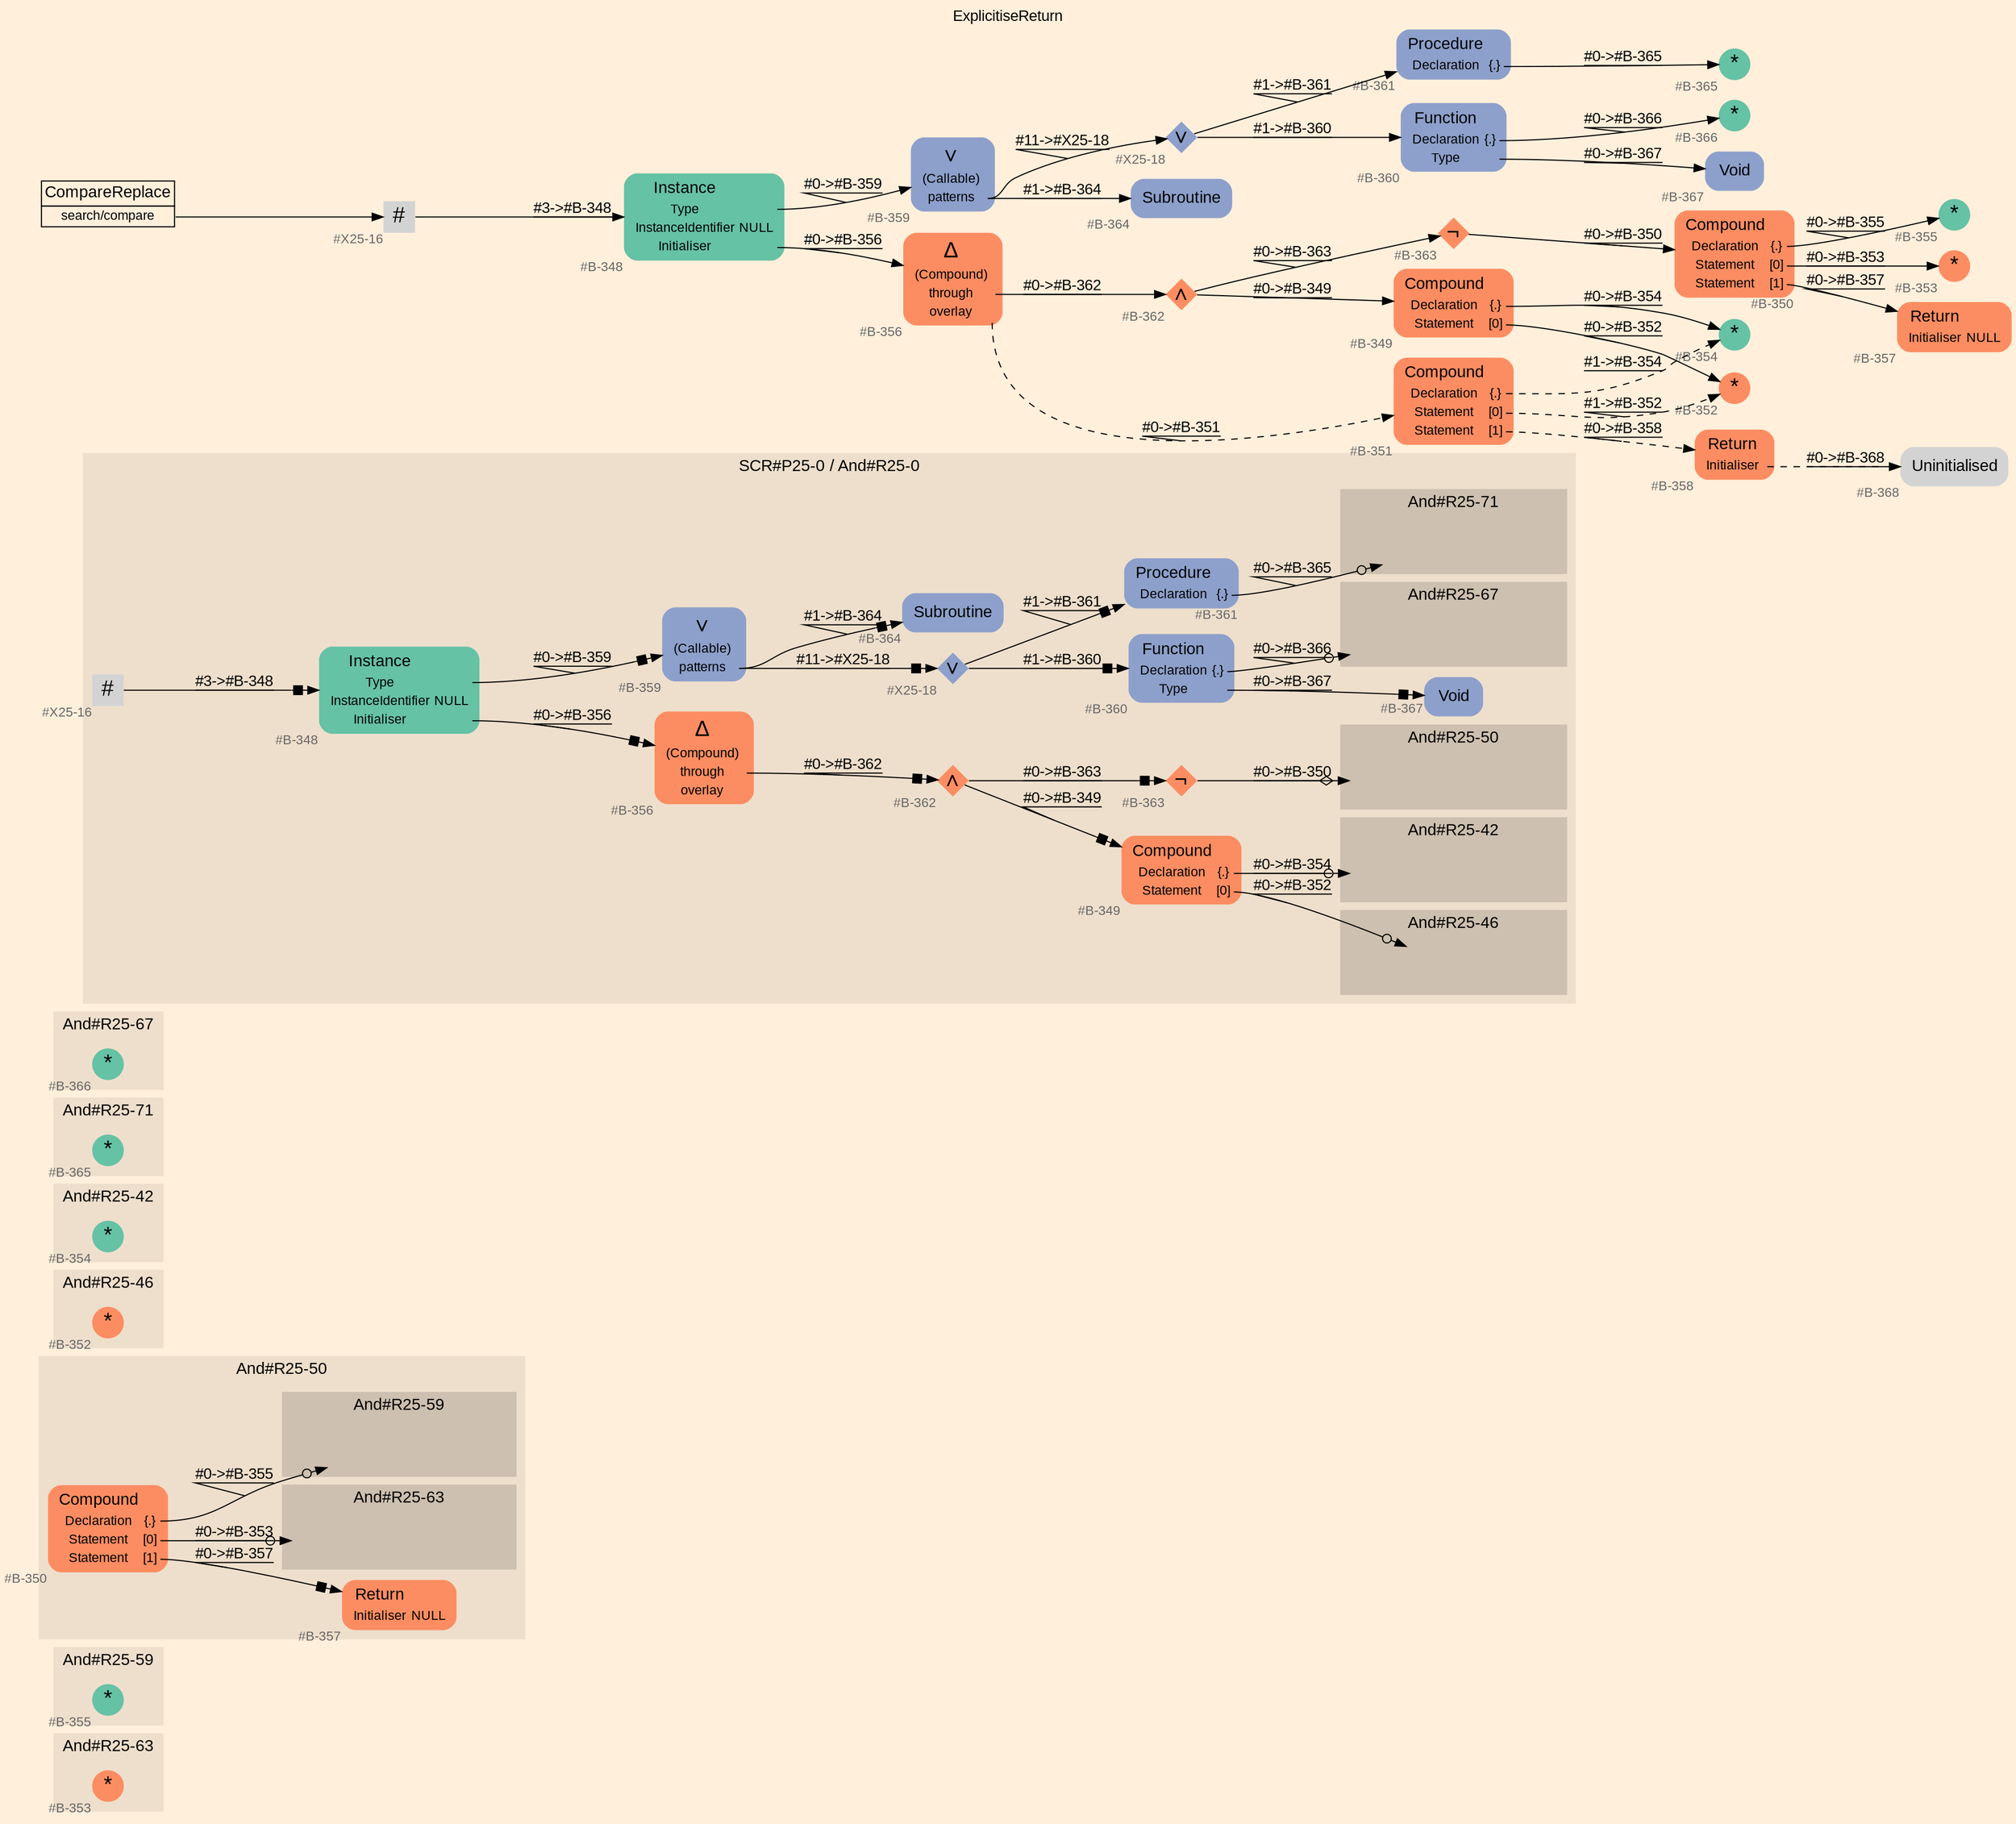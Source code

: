 digraph "ExplicitiseReturn" {
label = "ExplicitiseReturn"
labelloc = t
graph [
    rankdir = "LR"
    ranksep = 0.3
    bgcolor = antiquewhite1
    color = black
    fontcolor = black
    fontname = "Arial"
];
node [
    fontname = "Arial"
];
edge [
    fontname = "Arial"
];

// -------------------- figure And#R25-63 --------------------
// -------- region And#R25-63 ----------
subgraph "clusterAnd#R25-63" {
    label = "And#R25-63"
    style = "filled"
    color = antiquewhite2
    fontsize = "15"
    // -------- block And#R25-63/#B-353 ----------
    "And#R25-63/#B-353" [
        fillcolor = "/set28/2"
        xlabel = "#B-353"
        fontsize = "12"
        fontcolor = grey40
        shape = "circle"
        label = <<FONT COLOR="black" POINT-SIZE="20">*</FONT>>
        style = "filled"
        penwidth = 0.0
        fixedsize = true
        width = 0.4
        height = 0.4
    ];
    
}


// -------------------- figure And#R25-59 --------------------
// -------- region And#R25-59 ----------
subgraph "clusterAnd#R25-59" {
    label = "And#R25-59"
    style = "filled"
    color = antiquewhite2
    fontsize = "15"
    // -------- block And#R25-59/#B-355 ----------
    "And#R25-59/#B-355" [
        fillcolor = "/set28/1"
        xlabel = "#B-355"
        fontsize = "12"
        fontcolor = grey40
        shape = "circle"
        label = <<FONT COLOR="black" POINT-SIZE="20">*</FONT>>
        style = "filled"
        penwidth = 0.0
        fixedsize = true
        width = 0.4
        height = 0.4
    ];
    
}


// -------------------- figure And#R25-50 --------------------
// -------- region And#R25-50 ----------
subgraph "clusterAnd#R25-50" {
    label = "And#R25-50"
    style = "filled"
    color = antiquewhite2
    fontsize = "15"
    // -------- block And#R25-50/#B-350 ----------
    "And#R25-50/#B-350" [
        fillcolor = "/set28/2"
        xlabel = "#B-350"
        fontsize = "12"
        fontcolor = grey40
        shape = "plaintext"
        label = <<TABLE BORDER="0" CELLBORDER="0" CELLSPACING="0">
         <TR><TD><FONT COLOR="black" POINT-SIZE="15">Compound</FONT></TD></TR>
         <TR><TD><FONT COLOR="black" POINT-SIZE="12">Declaration</FONT></TD><TD PORT="port0"><FONT COLOR="black" POINT-SIZE="12">{.}</FONT></TD></TR>
         <TR><TD><FONT COLOR="black" POINT-SIZE="12">Statement</FONT></TD><TD PORT="port1"><FONT COLOR="black" POINT-SIZE="12">[0]</FONT></TD></TR>
         <TR><TD><FONT COLOR="black" POINT-SIZE="12">Statement</FONT></TD><TD PORT="port2"><FONT COLOR="black" POINT-SIZE="12">[1]</FONT></TD></TR>
        </TABLE>>
        style = "rounded,filled"
    ];
    
    // -------- block And#R25-50/#B-357 ----------
    "And#R25-50/#B-357" [
        fillcolor = "/set28/2"
        xlabel = "#B-357"
        fontsize = "12"
        fontcolor = grey40
        shape = "plaintext"
        label = <<TABLE BORDER="0" CELLBORDER="0" CELLSPACING="0">
         <TR><TD><FONT COLOR="black" POINT-SIZE="15">Return</FONT></TD></TR>
         <TR><TD><FONT COLOR="black" POINT-SIZE="12">Initialiser</FONT></TD><TD PORT="port0"><FONT COLOR="black" POINT-SIZE="12">NULL</FONT></TD></TR>
        </TABLE>>
        style = "rounded,filled"
    ];
    
    // -------- region And#R25-50/And#R25-59 ----------
    subgraph "clusterAnd#R25-50/And#R25-59" {
        label = "And#R25-59"
        style = "filled"
        color = antiquewhite3
        fontsize = "15"
        // -------- block And#R25-50/And#R25-59/#B-355 ----------
        "And#R25-50/And#R25-59/#B-355" [
            fillcolor = "/set28/1"
            xlabel = "#B-355"
            fontsize = "12"
            fontcolor = grey40
            shape = "none"
            style = "invisible"
        ];
        
    }
    
    // -------- region And#R25-50/And#R25-63 ----------
    subgraph "clusterAnd#R25-50/And#R25-63" {
        label = "And#R25-63"
        style = "filled"
        color = antiquewhite3
        fontsize = "15"
        // -------- block And#R25-50/And#R25-63/#B-353 ----------
        "And#R25-50/And#R25-63/#B-353" [
            fillcolor = "/set28/2"
            xlabel = "#B-353"
            fontsize = "12"
            fontcolor = grey40
            shape = "none"
            style = "invisible"
        ];
        
    }
    
}

"And#R25-50/#B-350":port0 -> "And#R25-50/And#R25-59/#B-355" [
    arrowhead="normalnoneodot"
    label = "#0-&gt;#B-355"
    decorate = true
    color = black
    fontcolor = black
];

"And#R25-50/#B-350":port1 -> "And#R25-50/And#R25-63/#B-353" [
    arrowhead="normalnoneodot"
    label = "#0-&gt;#B-353"
    decorate = true
    color = black
    fontcolor = black
];

"And#R25-50/#B-350":port2 -> "And#R25-50/#B-357" [
    arrowhead="normalnonebox"
    label = "#0-&gt;#B-357"
    decorate = true
    color = black
    fontcolor = black
];


// -------------------- figure And#R25-46 --------------------
// -------- region And#R25-46 ----------
subgraph "clusterAnd#R25-46" {
    label = "And#R25-46"
    style = "filled"
    color = antiquewhite2
    fontsize = "15"
    // -------- block And#R25-46/#B-352 ----------
    "And#R25-46/#B-352" [
        fillcolor = "/set28/2"
        xlabel = "#B-352"
        fontsize = "12"
        fontcolor = grey40
        shape = "circle"
        label = <<FONT COLOR="black" POINT-SIZE="20">*</FONT>>
        style = "filled"
        penwidth = 0.0
        fixedsize = true
        width = 0.4
        height = 0.4
    ];
    
}


// -------------------- figure And#R25-42 --------------------
// -------- region And#R25-42 ----------
subgraph "clusterAnd#R25-42" {
    label = "And#R25-42"
    style = "filled"
    color = antiquewhite2
    fontsize = "15"
    // -------- block And#R25-42/#B-354 ----------
    "And#R25-42/#B-354" [
        fillcolor = "/set28/1"
        xlabel = "#B-354"
        fontsize = "12"
        fontcolor = grey40
        shape = "circle"
        label = <<FONT COLOR="black" POINT-SIZE="20">*</FONT>>
        style = "filled"
        penwidth = 0.0
        fixedsize = true
        width = 0.4
        height = 0.4
    ];
    
}


// -------------------- figure And#R25-71 --------------------
// -------- region And#R25-71 ----------
subgraph "clusterAnd#R25-71" {
    label = "And#R25-71"
    style = "filled"
    color = antiquewhite2
    fontsize = "15"
    // -------- block And#R25-71/#B-365 ----------
    "And#R25-71/#B-365" [
        fillcolor = "/set28/1"
        xlabel = "#B-365"
        fontsize = "12"
        fontcolor = grey40
        shape = "circle"
        label = <<FONT COLOR="black" POINT-SIZE="20">*</FONT>>
        style = "filled"
        penwidth = 0.0
        fixedsize = true
        width = 0.4
        height = 0.4
    ];
    
}


// -------------------- figure And#R25-67 --------------------
// -------- region And#R25-67 ----------
subgraph "clusterAnd#R25-67" {
    label = "And#R25-67"
    style = "filled"
    color = antiquewhite2
    fontsize = "15"
    // -------- block And#R25-67/#B-366 ----------
    "And#R25-67/#B-366" [
        fillcolor = "/set28/1"
        xlabel = "#B-366"
        fontsize = "12"
        fontcolor = grey40
        shape = "circle"
        label = <<FONT COLOR="black" POINT-SIZE="20">*</FONT>>
        style = "filled"
        penwidth = 0.0
        fixedsize = true
        width = 0.4
        height = 0.4
    ];
    
}


// -------------------- figure And#R25-0 --------------------
// -------- region And#R25-0 ----------
subgraph "clusterAnd#R25-0" {
    label = "SCR#P25-0 / And#R25-0"
    style = "filled"
    color = antiquewhite2
    fontsize = "15"
    // -------- block And#R25-0/#B-348 ----------
    "And#R25-0/#B-348" [
        fillcolor = "/set28/1"
        xlabel = "#B-348"
        fontsize = "12"
        fontcolor = grey40
        shape = "plaintext"
        label = <<TABLE BORDER="0" CELLBORDER="0" CELLSPACING="0">
         <TR><TD><FONT COLOR="black" POINT-SIZE="15">Instance</FONT></TD></TR>
         <TR><TD><FONT COLOR="black" POINT-SIZE="12">Type</FONT></TD><TD PORT="port0"></TD></TR>
         <TR><TD><FONT COLOR="black" POINT-SIZE="12">InstanceIdentifier</FONT></TD><TD PORT="port1"><FONT COLOR="black" POINT-SIZE="12">NULL</FONT></TD></TR>
         <TR><TD><FONT COLOR="black" POINT-SIZE="12">Initialiser</FONT></TD><TD PORT="port2"></TD></TR>
        </TABLE>>
        style = "rounded,filled"
    ];
    
    // -------- block And#R25-0/#B-349 ----------
    "And#R25-0/#B-349" [
        fillcolor = "/set28/2"
        xlabel = "#B-349"
        fontsize = "12"
        fontcolor = grey40
        shape = "plaintext"
        label = <<TABLE BORDER="0" CELLBORDER="0" CELLSPACING="0">
         <TR><TD><FONT COLOR="black" POINT-SIZE="15">Compound</FONT></TD></TR>
         <TR><TD><FONT COLOR="black" POINT-SIZE="12">Declaration</FONT></TD><TD PORT="port0"><FONT COLOR="black" POINT-SIZE="12">{.}</FONT></TD></TR>
         <TR><TD><FONT COLOR="black" POINT-SIZE="12">Statement</FONT></TD><TD PORT="port1"><FONT COLOR="black" POINT-SIZE="12">[0]</FONT></TD></TR>
        </TABLE>>
        style = "rounded,filled"
    ];
    
    // -------- block And#R25-0/#B-356 ----------
    "And#R25-0/#B-356" [
        fillcolor = "/set28/2"
        xlabel = "#B-356"
        fontsize = "12"
        fontcolor = grey40
        shape = "plaintext"
        label = <<TABLE BORDER="0" CELLBORDER="0" CELLSPACING="0">
         <TR><TD><FONT COLOR="black" POINT-SIZE="20">Δ</FONT></TD></TR>
         <TR><TD><FONT COLOR="black" POINT-SIZE="12">(Compound)</FONT></TD><TD PORT="port0"></TD></TR>
         <TR><TD><FONT COLOR="black" POINT-SIZE="12">through</FONT></TD><TD PORT="port1"></TD></TR>
         <TR><TD><FONT COLOR="black" POINT-SIZE="12">overlay</FONT></TD><TD PORT="port2"></TD></TR>
        </TABLE>>
        style = "rounded,filled"
    ];
    
    // -------- block And#R25-0/#B-359 ----------
    "And#R25-0/#B-359" [
        fillcolor = "/set28/3"
        xlabel = "#B-359"
        fontsize = "12"
        fontcolor = grey40
        shape = "plaintext"
        label = <<TABLE BORDER="0" CELLBORDER="0" CELLSPACING="0">
         <TR><TD><FONT COLOR="black" POINT-SIZE="20">∨</FONT></TD></TR>
         <TR><TD><FONT COLOR="black" POINT-SIZE="12">(Callable)</FONT></TD><TD PORT="port0"></TD></TR>
         <TR><TD><FONT COLOR="black" POINT-SIZE="12">patterns</FONT></TD><TD PORT="port1"></TD></TR>
        </TABLE>>
        style = "rounded,filled"
    ];
    
    // -------- block And#R25-0/#B-360 ----------
    "And#R25-0/#B-360" [
        fillcolor = "/set28/3"
        xlabel = "#B-360"
        fontsize = "12"
        fontcolor = grey40
        shape = "plaintext"
        label = <<TABLE BORDER="0" CELLBORDER="0" CELLSPACING="0">
         <TR><TD><FONT COLOR="black" POINT-SIZE="15">Function</FONT></TD></TR>
         <TR><TD><FONT COLOR="black" POINT-SIZE="12">Declaration</FONT></TD><TD PORT="port0"><FONT COLOR="black" POINT-SIZE="12">{.}</FONT></TD></TR>
         <TR><TD><FONT COLOR="black" POINT-SIZE="12">Type</FONT></TD><TD PORT="port1"></TD></TR>
        </TABLE>>
        style = "rounded,filled"
    ];
    
    // -------- block And#R25-0/#B-361 ----------
    "And#R25-0/#B-361" [
        fillcolor = "/set28/3"
        xlabel = "#B-361"
        fontsize = "12"
        fontcolor = grey40
        shape = "plaintext"
        label = <<TABLE BORDER="0" CELLBORDER="0" CELLSPACING="0">
         <TR><TD><FONT COLOR="black" POINT-SIZE="15">Procedure</FONT></TD></TR>
         <TR><TD><FONT COLOR="black" POINT-SIZE="12">Declaration</FONT></TD><TD PORT="port0"><FONT COLOR="black" POINT-SIZE="12">{.}</FONT></TD></TR>
        </TABLE>>
        style = "rounded,filled"
    ];
    
    // -------- block And#R25-0/#B-362 ----------
    "And#R25-0/#B-362" [
        fillcolor = "/set28/2"
        xlabel = "#B-362"
        fontsize = "12"
        fontcolor = grey40
        shape = "diamond"
        label = <<FONT COLOR="black" POINT-SIZE="20">∧</FONT>>
        style = "filled"
        penwidth = 0.0
        fixedsize = true
        width = 0.4
        height = 0.4
    ];
    
    // -------- block And#R25-0/#B-363 ----------
    "And#R25-0/#B-363" [
        fillcolor = "/set28/2"
        xlabel = "#B-363"
        fontsize = "12"
        fontcolor = grey40
        shape = "diamond"
        label = <<FONT COLOR="black" POINT-SIZE="20">¬</FONT>>
        style = "filled"
        penwidth = 0.0
        fixedsize = true
        width = 0.4
        height = 0.4
    ];
    
    // -------- block And#R25-0/#B-364 ----------
    "And#R25-0/#B-364" [
        fillcolor = "/set28/3"
        xlabel = "#B-364"
        fontsize = "12"
        fontcolor = grey40
        shape = "plaintext"
        label = <<TABLE BORDER="0" CELLBORDER="0" CELLSPACING="0">
         <TR><TD><FONT COLOR="black" POINT-SIZE="15">Subroutine</FONT></TD></TR>
        </TABLE>>
        style = "rounded,filled"
    ];
    
    // -------- block And#R25-0/#B-367 ----------
    "And#R25-0/#B-367" [
        fillcolor = "/set28/3"
        xlabel = "#B-367"
        fontsize = "12"
        fontcolor = grey40
        shape = "plaintext"
        label = <<TABLE BORDER="0" CELLBORDER="0" CELLSPACING="0">
         <TR><TD><FONT COLOR="black" POINT-SIZE="15">Void</FONT></TD></TR>
        </TABLE>>
        style = "rounded,filled"
    ];
    
    // -------- block And#R25-0/#X25-16 ----------
    "And#R25-0/#X25-16" [
        xlabel = "#X25-16"
        fontsize = "12"
        fontcolor = grey40
        shape = "square"
        label = <<FONT COLOR="black" POINT-SIZE="20">#</FONT>>
        style = "filled"
        penwidth = 0.0
        fixedsize = true
        width = 0.4
        height = 0.4
    ];
    
    // -------- block And#R25-0/#X25-18 ----------
    "And#R25-0/#X25-18" [
        fillcolor = "/set28/3"
        xlabel = "#X25-18"
        fontsize = "12"
        fontcolor = grey40
        shape = "diamond"
        label = <<FONT COLOR="black" POINT-SIZE="20">∨</FONT>>
        style = "filled"
        penwidth = 0.0
        fixedsize = true
        width = 0.4
        height = 0.4
    ];
    
    // -------- region And#R25-0/And#R25-67 ----------
    subgraph "clusterAnd#R25-0/And#R25-67" {
        label = "And#R25-67"
        style = "filled"
        color = antiquewhite3
        fontsize = "15"
        // -------- block And#R25-0/And#R25-67/#B-366 ----------
        "And#R25-0/And#R25-67/#B-366" [
            fillcolor = "/set28/1"
            xlabel = "#B-366"
            fontsize = "12"
            fontcolor = grey40
            shape = "none"
            style = "invisible"
        ];
        
    }
    
    // -------- region And#R25-0/And#R25-71 ----------
    subgraph "clusterAnd#R25-0/And#R25-71" {
        label = "And#R25-71"
        style = "filled"
        color = antiquewhite3
        fontsize = "15"
        // -------- block And#R25-0/And#R25-71/#B-365 ----------
        "And#R25-0/And#R25-71/#B-365" [
            fillcolor = "/set28/1"
            xlabel = "#B-365"
            fontsize = "12"
            fontcolor = grey40
            shape = "none"
            style = "invisible"
        ];
        
    }
    
    // -------- region And#R25-0/And#R25-42 ----------
    subgraph "clusterAnd#R25-0/And#R25-42" {
        label = "And#R25-42"
        style = "filled"
        color = antiquewhite3
        fontsize = "15"
        // -------- block And#R25-0/And#R25-42/#B-354 ----------
        "And#R25-0/And#R25-42/#B-354" [
            fillcolor = "/set28/1"
            xlabel = "#B-354"
            fontsize = "12"
            fontcolor = grey40
            shape = "none"
            style = "invisible"
        ];
        
    }
    
    // -------- region And#R25-0/And#R25-46 ----------
    subgraph "clusterAnd#R25-0/And#R25-46" {
        label = "And#R25-46"
        style = "filled"
        color = antiquewhite3
        fontsize = "15"
        // -------- block And#R25-0/And#R25-46/#B-352 ----------
        "And#R25-0/And#R25-46/#B-352" [
            fillcolor = "/set28/2"
            xlabel = "#B-352"
            fontsize = "12"
            fontcolor = grey40
            shape = "none"
            style = "invisible"
        ];
        
    }
    
    // -------- region And#R25-0/And#R25-50 ----------
    subgraph "clusterAnd#R25-0/And#R25-50" {
        label = "And#R25-50"
        style = "filled"
        color = antiquewhite3
        fontsize = "15"
        // -------- block And#R25-0/And#R25-50/#B-350 ----------
        "And#R25-0/And#R25-50/#B-350" [
            fillcolor = "/set28/2"
            xlabel = "#B-350"
            fontsize = "12"
            fontcolor = grey40
            shape = "none"
            style = "invisible"
        ];
        
    }
    
}

"And#R25-0/#B-348":port0 -> "And#R25-0/#B-359" [
    arrowhead="normalnonebox"
    label = "#0-&gt;#B-359"
    decorate = true
    color = black
    fontcolor = black
];

"And#R25-0/#B-348":port2 -> "And#R25-0/#B-356" [
    arrowhead="normalnonebox"
    label = "#0-&gt;#B-356"
    decorate = true
    color = black
    fontcolor = black
];

"And#R25-0/#B-349":port0 -> "And#R25-0/And#R25-42/#B-354" [
    arrowhead="normalnoneodot"
    label = "#0-&gt;#B-354"
    decorate = true
    color = black
    fontcolor = black
];

"And#R25-0/#B-349":port1 -> "And#R25-0/And#R25-46/#B-352" [
    arrowhead="normalnoneodot"
    label = "#0-&gt;#B-352"
    decorate = true
    color = black
    fontcolor = black
];

"And#R25-0/#B-356":port1 -> "And#R25-0/#B-362" [
    arrowhead="normalnonebox"
    label = "#0-&gt;#B-362"
    decorate = true
    color = black
    fontcolor = black
];

"And#R25-0/#B-359":port1 -> "And#R25-0/#X25-18" [
    arrowhead="normalnonebox"
    label = "#11-&gt;#X25-18"
    decorate = true
    color = black
    fontcolor = black
];

"And#R25-0/#B-359":port1 -> "And#R25-0/#B-364" [
    arrowhead="normalnonebox"
    label = "#1-&gt;#B-364"
    decorate = true
    color = black
    fontcolor = black
];

"And#R25-0/#B-360":port0 -> "And#R25-0/And#R25-67/#B-366" [
    arrowhead="normalnoneodot"
    label = "#0-&gt;#B-366"
    decorate = true
    color = black
    fontcolor = black
];

"And#R25-0/#B-360":port1 -> "And#R25-0/#B-367" [
    arrowhead="normalnonebox"
    label = "#0-&gt;#B-367"
    decorate = true
    color = black
    fontcolor = black
];

"And#R25-0/#B-361":port0 -> "And#R25-0/And#R25-71/#B-365" [
    arrowhead="normalnoneodot"
    label = "#0-&gt;#B-365"
    decorate = true
    color = black
    fontcolor = black
];

"And#R25-0/#B-362" -> "And#R25-0/#B-349" [
    arrowhead="normalnonebox"
    label = "#0-&gt;#B-349"
    decorate = true
    color = black
    fontcolor = black
];

"And#R25-0/#B-362" -> "And#R25-0/#B-363" [
    arrowhead="normalnonebox"
    label = "#0-&gt;#B-363"
    decorate = true
    color = black
    fontcolor = black
];

"And#R25-0/#B-363" -> "And#R25-0/And#R25-50/#B-350" [
    arrowhead="normalnoneodiamond"
    label = "#0-&gt;#B-350"
    decorate = true
    color = black
    fontcolor = black
];

"And#R25-0/#X25-16" -> "And#R25-0/#B-348" [
    arrowhead="normalnonebox"
    label = "#3-&gt;#B-348"
    decorate = true
    color = black
    fontcolor = black
];

"And#R25-0/#X25-18" -> "And#R25-0/#B-360" [
    arrowhead="normalnonebox"
    label = "#1-&gt;#B-360"
    decorate = true
    color = black
    fontcolor = black
];

"And#R25-0/#X25-18" -> "And#R25-0/#B-361" [
    arrowhead="normalnonebox"
    label = "#1-&gt;#B-361"
    decorate = true
    color = black
    fontcolor = black
];


// -------------------- transformation figure --------------------
// -------- block CR#X25-17 ----------
"CR#X25-17" [
    fillcolor = antiquewhite1
    fontsize = "12"
    fontcolor = grey40
    shape = "plaintext"
    label = <<TABLE BORDER="0" CELLBORDER="1" CELLSPACING="0">
     <TR><TD><FONT COLOR="black" POINT-SIZE="15">CompareReplace</FONT></TD></TR>
     <TR><TD PORT="port0"><FONT COLOR="black" POINT-SIZE="12">search/compare</FONT></TD></TR>
    </TABLE>>
    style = "filled"
    color = black
];

// -------- block #X25-16 ----------
"#X25-16" [
    xlabel = "#X25-16"
    fontsize = "12"
    fontcolor = grey40
    shape = "square"
    label = <<FONT COLOR="black" POINT-SIZE="20">#</FONT>>
    style = "filled"
    penwidth = 0.0
    fixedsize = true
    width = 0.4
    height = 0.4
];

// -------- block #B-348 ----------
"#B-348" [
    fillcolor = "/set28/1"
    xlabel = "#B-348"
    fontsize = "12"
    fontcolor = grey40
    shape = "plaintext"
    label = <<TABLE BORDER="0" CELLBORDER="0" CELLSPACING="0">
     <TR><TD><FONT COLOR="black" POINT-SIZE="15">Instance</FONT></TD></TR>
     <TR><TD><FONT COLOR="black" POINT-SIZE="12">Type</FONT></TD><TD PORT="port0"></TD></TR>
     <TR><TD><FONT COLOR="black" POINT-SIZE="12">InstanceIdentifier</FONT></TD><TD PORT="port1"><FONT COLOR="black" POINT-SIZE="12">NULL</FONT></TD></TR>
     <TR><TD><FONT COLOR="black" POINT-SIZE="12">Initialiser</FONT></TD><TD PORT="port2"></TD></TR>
    </TABLE>>
    style = "rounded,filled"
];

// -------- block #B-359 ----------
"#B-359" [
    fillcolor = "/set28/3"
    xlabel = "#B-359"
    fontsize = "12"
    fontcolor = grey40
    shape = "plaintext"
    label = <<TABLE BORDER="0" CELLBORDER="0" CELLSPACING="0">
     <TR><TD><FONT COLOR="black" POINT-SIZE="20">∨</FONT></TD></TR>
     <TR><TD><FONT COLOR="black" POINT-SIZE="12">(Callable)</FONT></TD><TD PORT="port0"></TD></TR>
     <TR><TD><FONT COLOR="black" POINT-SIZE="12">patterns</FONT></TD><TD PORT="port1"></TD></TR>
    </TABLE>>
    style = "rounded,filled"
];

// -------- block #X25-18 ----------
"#X25-18" [
    fillcolor = "/set28/3"
    xlabel = "#X25-18"
    fontsize = "12"
    fontcolor = grey40
    shape = "diamond"
    label = <<FONT COLOR="black" POINT-SIZE="20">∨</FONT>>
    style = "filled"
    penwidth = 0.0
    fixedsize = true
    width = 0.4
    height = 0.4
];

// -------- block #B-360 ----------
"#B-360" [
    fillcolor = "/set28/3"
    xlabel = "#B-360"
    fontsize = "12"
    fontcolor = grey40
    shape = "plaintext"
    label = <<TABLE BORDER="0" CELLBORDER="0" CELLSPACING="0">
     <TR><TD><FONT COLOR="black" POINT-SIZE="15">Function</FONT></TD></TR>
     <TR><TD><FONT COLOR="black" POINT-SIZE="12">Declaration</FONT></TD><TD PORT="port0"><FONT COLOR="black" POINT-SIZE="12">{.}</FONT></TD></TR>
     <TR><TD><FONT COLOR="black" POINT-SIZE="12">Type</FONT></TD><TD PORT="port1"></TD></TR>
    </TABLE>>
    style = "rounded,filled"
];

// -------- block #B-366 ----------
"#B-366" [
    fillcolor = "/set28/1"
    xlabel = "#B-366"
    fontsize = "12"
    fontcolor = grey40
    shape = "circle"
    label = <<FONT COLOR="black" POINT-SIZE="20">*</FONT>>
    style = "filled"
    penwidth = 0.0
    fixedsize = true
    width = 0.4
    height = 0.4
];

// -------- block #B-367 ----------
"#B-367" [
    fillcolor = "/set28/3"
    xlabel = "#B-367"
    fontsize = "12"
    fontcolor = grey40
    shape = "plaintext"
    label = <<TABLE BORDER="0" CELLBORDER="0" CELLSPACING="0">
     <TR><TD><FONT COLOR="black" POINT-SIZE="15">Void</FONT></TD></TR>
    </TABLE>>
    style = "rounded,filled"
];

// -------- block #B-361 ----------
"#B-361" [
    fillcolor = "/set28/3"
    xlabel = "#B-361"
    fontsize = "12"
    fontcolor = grey40
    shape = "plaintext"
    label = <<TABLE BORDER="0" CELLBORDER="0" CELLSPACING="0">
     <TR><TD><FONT COLOR="black" POINT-SIZE="15">Procedure</FONT></TD></TR>
     <TR><TD><FONT COLOR="black" POINT-SIZE="12">Declaration</FONT></TD><TD PORT="port0"><FONT COLOR="black" POINT-SIZE="12">{.}</FONT></TD></TR>
    </TABLE>>
    style = "rounded,filled"
];

// -------- block #B-365 ----------
"#B-365" [
    fillcolor = "/set28/1"
    xlabel = "#B-365"
    fontsize = "12"
    fontcolor = grey40
    shape = "circle"
    label = <<FONT COLOR="black" POINT-SIZE="20">*</FONT>>
    style = "filled"
    penwidth = 0.0
    fixedsize = true
    width = 0.4
    height = 0.4
];

// -------- block #B-364 ----------
"#B-364" [
    fillcolor = "/set28/3"
    xlabel = "#B-364"
    fontsize = "12"
    fontcolor = grey40
    shape = "plaintext"
    label = <<TABLE BORDER="0" CELLBORDER="0" CELLSPACING="0">
     <TR><TD><FONT COLOR="black" POINT-SIZE="15">Subroutine</FONT></TD></TR>
    </TABLE>>
    style = "rounded,filled"
];

// -------- block #B-356 ----------
"#B-356" [
    fillcolor = "/set28/2"
    xlabel = "#B-356"
    fontsize = "12"
    fontcolor = grey40
    shape = "plaintext"
    label = <<TABLE BORDER="0" CELLBORDER="0" CELLSPACING="0">
     <TR><TD><FONT COLOR="black" POINT-SIZE="20">Δ</FONT></TD></TR>
     <TR><TD><FONT COLOR="black" POINT-SIZE="12">(Compound)</FONT></TD><TD PORT="port0"></TD></TR>
     <TR><TD><FONT COLOR="black" POINT-SIZE="12">through</FONT></TD><TD PORT="port1"></TD></TR>
     <TR><TD><FONT COLOR="black" POINT-SIZE="12">overlay</FONT></TD><TD PORT="port2"></TD></TR>
    </TABLE>>
    style = "rounded,filled"
];

// -------- block #B-362 ----------
"#B-362" [
    fillcolor = "/set28/2"
    xlabel = "#B-362"
    fontsize = "12"
    fontcolor = grey40
    shape = "diamond"
    label = <<FONT COLOR="black" POINT-SIZE="20">∧</FONT>>
    style = "filled"
    penwidth = 0.0
    fixedsize = true
    width = 0.4
    height = 0.4
];

// -------- block #B-349 ----------
"#B-349" [
    fillcolor = "/set28/2"
    xlabel = "#B-349"
    fontsize = "12"
    fontcolor = grey40
    shape = "plaintext"
    label = <<TABLE BORDER="0" CELLBORDER="0" CELLSPACING="0">
     <TR><TD><FONT COLOR="black" POINT-SIZE="15">Compound</FONT></TD></TR>
     <TR><TD><FONT COLOR="black" POINT-SIZE="12">Declaration</FONT></TD><TD PORT="port0"><FONT COLOR="black" POINT-SIZE="12">{.}</FONT></TD></TR>
     <TR><TD><FONT COLOR="black" POINT-SIZE="12">Statement</FONT></TD><TD PORT="port1"><FONT COLOR="black" POINT-SIZE="12">[0]</FONT></TD></TR>
    </TABLE>>
    style = "rounded,filled"
];

// -------- block #B-354 ----------
"#B-354" [
    fillcolor = "/set28/1"
    xlabel = "#B-354"
    fontsize = "12"
    fontcolor = grey40
    shape = "circle"
    label = <<FONT COLOR="black" POINT-SIZE="20">*</FONT>>
    style = "filled"
    penwidth = 0.0
    fixedsize = true
    width = 0.4
    height = 0.4
];

// -------- block #B-352 ----------
"#B-352" [
    fillcolor = "/set28/2"
    xlabel = "#B-352"
    fontsize = "12"
    fontcolor = grey40
    shape = "circle"
    label = <<FONT COLOR="black" POINT-SIZE="20">*</FONT>>
    style = "filled"
    penwidth = 0.0
    fixedsize = true
    width = 0.4
    height = 0.4
];

// -------- block #B-363 ----------
"#B-363" [
    fillcolor = "/set28/2"
    xlabel = "#B-363"
    fontsize = "12"
    fontcolor = grey40
    shape = "diamond"
    label = <<FONT COLOR="black" POINT-SIZE="20">¬</FONT>>
    style = "filled"
    penwidth = 0.0
    fixedsize = true
    width = 0.4
    height = 0.4
];

// -------- block #B-350 ----------
"#B-350" [
    fillcolor = "/set28/2"
    xlabel = "#B-350"
    fontsize = "12"
    fontcolor = grey40
    shape = "plaintext"
    label = <<TABLE BORDER="0" CELLBORDER="0" CELLSPACING="0">
     <TR><TD><FONT COLOR="black" POINT-SIZE="15">Compound</FONT></TD></TR>
     <TR><TD><FONT COLOR="black" POINT-SIZE="12">Declaration</FONT></TD><TD PORT="port0"><FONT COLOR="black" POINT-SIZE="12">{.}</FONT></TD></TR>
     <TR><TD><FONT COLOR="black" POINT-SIZE="12">Statement</FONT></TD><TD PORT="port1"><FONT COLOR="black" POINT-SIZE="12">[0]</FONT></TD></TR>
     <TR><TD><FONT COLOR="black" POINT-SIZE="12">Statement</FONT></TD><TD PORT="port2"><FONT COLOR="black" POINT-SIZE="12">[1]</FONT></TD></TR>
    </TABLE>>
    style = "rounded,filled"
];

// -------- block #B-355 ----------
"#B-355" [
    fillcolor = "/set28/1"
    xlabel = "#B-355"
    fontsize = "12"
    fontcolor = grey40
    shape = "circle"
    label = <<FONT COLOR="black" POINT-SIZE="20">*</FONT>>
    style = "filled"
    penwidth = 0.0
    fixedsize = true
    width = 0.4
    height = 0.4
];

// -------- block #B-353 ----------
"#B-353" [
    fillcolor = "/set28/2"
    xlabel = "#B-353"
    fontsize = "12"
    fontcolor = grey40
    shape = "circle"
    label = <<FONT COLOR="black" POINT-SIZE="20">*</FONT>>
    style = "filled"
    penwidth = 0.0
    fixedsize = true
    width = 0.4
    height = 0.4
];

// -------- block #B-357 ----------
"#B-357" [
    fillcolor = "/set28/2"
    xlabel = "#B-357"
    fontsize = "12"
    fontcolor = grey40
    shape = "plaintext"
    label = <<TABLE BORDER="0" CELLBORDER="0" CELLSPACING="0">
     <TR><TD><FONT COLOR="black" POINT-SIZE="15">Return</FONT></TD></TR>
     <TR><TD><FONT COLOR="black" POINT-SIZE="12">Initialiser</FONT></TD><TD PORT="port0"><FONT COLOR="black" POINT-SIZE="12">NULL</FONT></TD></TR>
    </TABLE>>
    style = "rounded,filled"
];

// -------- block #B-351 ----------
"#B-351" [
    fillcolor = "/set28/2"
    xlabel = "#B-351"
    fontsize = "12"
    fontcolor = grey40
    shape = "plaintext"
    label = <<TABLE BORDER="0" CELLBORDER="0" CELLSPACING="0">
     <TR><TD><FONT COLOR="black" POINT-SIZE="15">Compound</FONT></TD></TR>
     <TR><TD><FONT COLOR="black" POINT-SIZE="12">Declaration</FONT></TD><TD PORT="port0"><FONT COLOR="black" POINT-SIZE="12">{.}</FONT></TD></TR>
     <TR><TD><FONT COLOR="black" POINT-SIZE="12">Statement</FONT></TD><TD PORT="port1"><FONT COLOR="black" POINT-SIZE="12">[0]</FONT></TD></TR>
     <TR><TD><FONT COLOR="black" POINT-SIZE="12">Statement</FONT></TD><TD PORT="port2"><FONT COLOR="black" POINT-SIZE="12">[1]</FONT></TD></TR>
    </TABLE>>
    style = "rounded,filled"
];

// -------- block #B-358 ----------
"#B-358" [
    fillcolor = "/set28/2"
    xlabel = "#B-358"
    fontsize = "12"
    fontcolor = grey40
    shape = "plaintext"
    label = <<TABLE BORDER="0" CELLBORDER="0" CELLSPACING="0">
     <TR><TD><FONT COLOR="black" POINT-SIZE="15">Return</FONT></TD></TR>
     <TR><TD><FONT COLOR="black" POINT-SIZE="12">Initialiser</FONT></TD><TD PORT="port0"></TD></TR>
    </TABLE>>
    style = "rounded,filled"
];

// -------- block #B-368 ----------
"#B-368" [
    xlabel = "#B-368"
    fontsize = "12"
    fontcolor = grey40
    shape = "plaintext"
    label = <<TABLE BORDER="0" CELLBORDER="0" CELLSPACING="0">
     <TR><TD><FONT COLOR="black" POINT-SIZE="15">Uninitialised</FONT></TD></TR>
    </TABLE>>
    style = "rounded,filled"
];

"CR#X25-17":port0 -> "#X25-16" [
    label = ""
    decorate = true
    color = black
    fontcolor = black
];

"#X25-16" -> "#B-348" [
    label = "#3-&gt;#B-348"
    decorate = true
    color = black
    fontcolor = black
];

"#B-348":port0 -> "#B-359" [
    label = "#0-&gt;#B-359"
    decorate = true
    color = black
    fontcolor = black
];

"#B-348":port2 -> "#B-356" [
    label = "#0-&gt;#B-356"
    decorate = true
    color = black
    fontcolor = black
];

"#B-359":port1 -> "#X25-18" [
    label = "#11-&gt;#X25-18"
    decorate = true
    color = black
    fontcolor = black
];

"#B-359":port1 -> "#B-364" [
    label = "#1-&gt;#B-364"
    decorate = true
    color = black
    fontcolor = black
];

"#X25-18" -> "#B-360" [
    label = "#1-&gt;#B-360"
    decorate = true
    color = black
    fontcolor = black
];

"#X25-18" -> "#B-361" [
    label = "#1-&gt;#B-361"
    decorate = true
    color = black
    fontcolor = black
];

"#B-360":port0 -> "#B-366" [
    label = "#0-&gt;#B-366"
    decorate = true
    color = black
    fontcolor = black
];

"#B-360":port1 -> "#B-367" [
    label = "#0-&gt;#B-367"
    decorate = true
    color = black
    fontcolor = black
];

"#B-361":port0 -> "#B-365" [
    label = "#0-&gt;#B-365"
    decorate = true
    color = black
    fontcolor = black
];

"#B-356":port1 -> "#B-362" [
    label = "#0-&gt;#B-362"
    decorate = true
    color = black
    fontcolor = black
];

"#B-356":port2 -> "#B-351" [
    style="dashed"
    label = "#0-&gt;#B-351"
    decorate = true
    color = black
    fontcolor = black
];

"#B-362" -> "#B-349" [
    label = "#0-&gt;#B-349"
    decorate = true
    color = black
    fontcolor = black
];

"#B-362" -> "#B-363" [
    label = "#0-&gt;#B-363"
    decorate = true
    color = black
    fontcolor = black
];

"#B-349":port0 -> "#B-354" [
    label = "#0-&gt;#B-354"
    decorate = true
    color = black
    fontcolor = black
];

"#B-349":port1 -> "#B-352" [
    label = "#0-&gt;#B-352"
    decorate = true
    color = black
    fontcolor = black
];

"#B-363" -> "#B-350" [
    label = "#0-&gt;#B-350"
    decorate = true
    color = black
    fontcolor = black
];

"#B-350":port0 -> "#B-355" [
    label = "#0-&gt;#B-355"
    decorate = true
    color = black
    fontcolor = black
];

"#B-350":port1 -> "#B-353" [
    label = "#0-&gt;#B-353"
    decorate = true
    color = black
    fontcolor = black
];

"#B-350":port2 -> "#B-357" [
    label = "#0-&gt;#B-357"
    decorate = true
    color = black
    fontcolor = black
];

"#B-351":port0 -> "#B-354" [
    style="dashed"
    label = "#1-&gt;#B-354"
    decorate = true
    color = black
    fontcolor = black
];

"#B-351":port1 -> "#B-352" [
    style="dashed"
    label = "#1-&gt;#B-352"
    decorate = true
    color = black
    fontcolor = black
];

"#B-351":port2 -> "#B-358" [
    style="dashed"
    label = "#0-&gt;#B-358"
    decorate = true
    color = black
    fontcolor = black
];

"#B-358":port0 -> "#B-368" [
    style="dashed"
    label = "#0-&gt;#B-368"
    decorate = true
    color = black
    fontcolor = black
];


}
